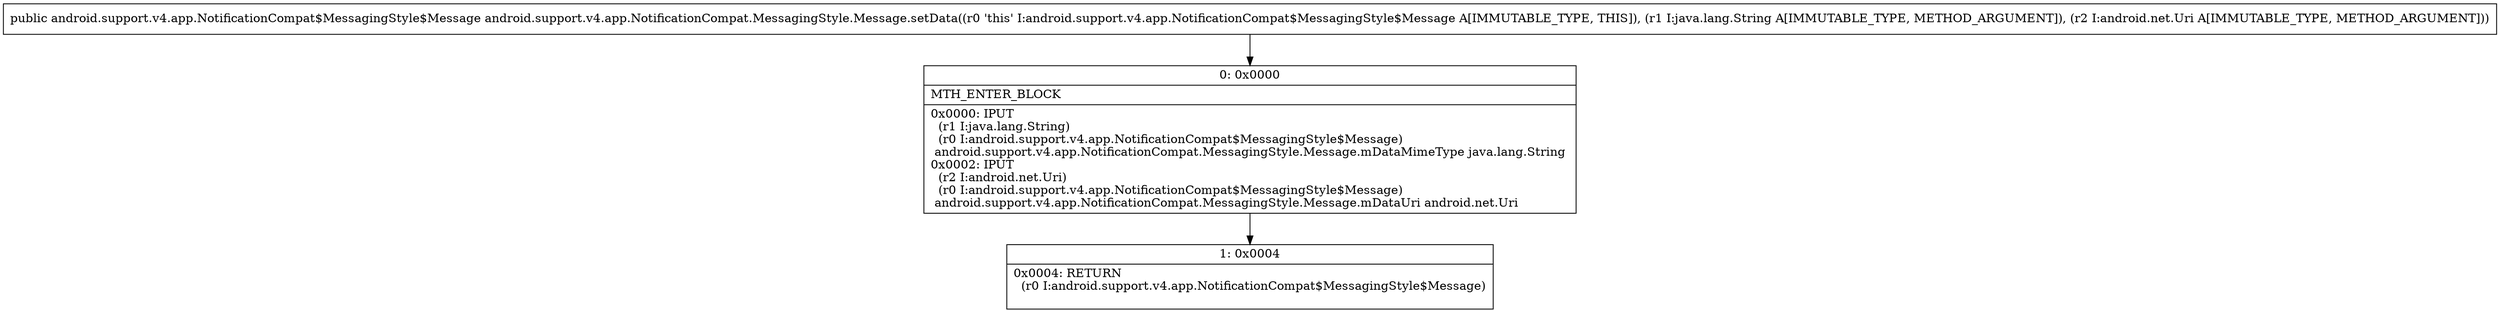 digraph "CFG forandroid.support.v4.app.NotificationCompat.MessagingStyle.Message.setData(Ljava\/lang\/String;Landroid\/net\/Uri;)Landroid\/support\/v4\/app\/NotificationCompat$MessagingStyle$Message;" {
Node_0 [shape=record,label="{0\:\ 0x0000|MTH_ENTER_BLOCK\l|0x0000: IPUT  \l  (r1 I:java.lang.String)\l  (r0 I:android.support.v4.app.NotificationCompat$MessagingStyle$Message)\l android.support.v4.app.NotificationCompat.MessagingStyle.Message.mDataMimeType java.lang.String \l0x0002: IPUT  \l  (r2 I:android.net.Uri)\l  (r0 I:android.support.v4.app.NotificationCompat$MessagingStyle$Message)\l android.support.v4.app.NotificationCompat.MessagingStyle.Message.mDataUri android.net.Uri \l}"];
Node_1 [shape=record,label="{1\:\ 0x0004|0x0004: RETURN  \l  (r0 I:android.support.v4.app.NotificationCompat$MessagingStyle$Message)\l \l}"];
MethodNode[shape=record,label="{public android.support.v4.app.NotificationCompat$MessagingStyle$Message android.support.v4.app.NotificationCompat.MessagingStyle.Message.setData((r0 'this' I:android.support.v4.app.NotificationCompat$MessagingStyle$Message A[IMMUTABLE_TYPE, THIS]), (r1 I:java.lang.String A[IMMUTABLE_TYPE, METHOD_ARGUMENT]), (r2 I:android.net.Uri A[IMMUTABLE_TYPE, METHOD_ARGUMENT])) }"];
MethodNode -> Node_0;
Node_0 -> Node_1;
}

